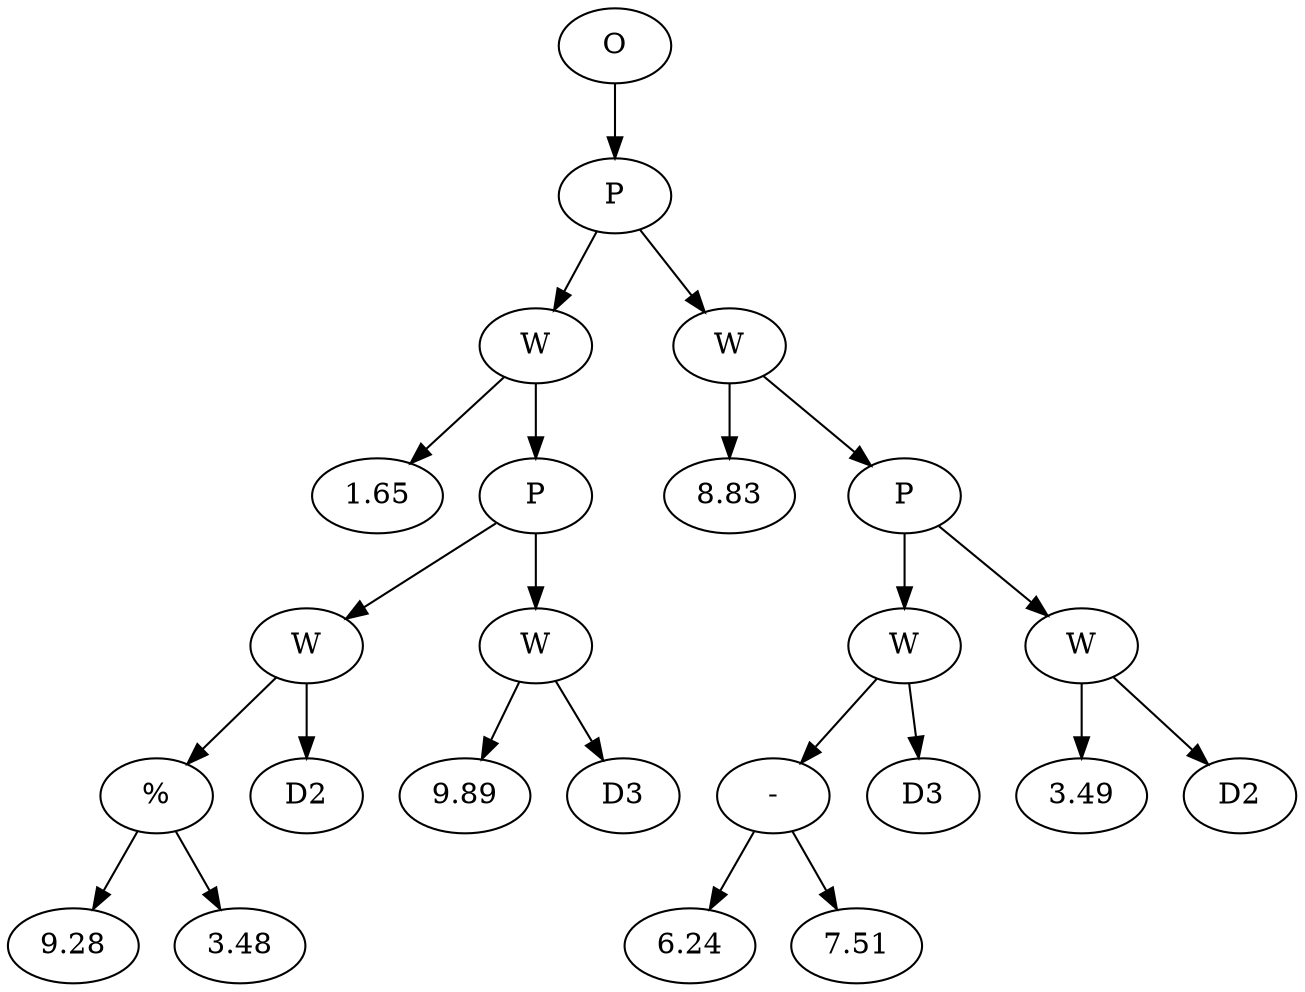 // Tree
digraph {
	98631 [label=O]
	98632 [label=P]
	98631 -> 98632
	98633 [label=W]
	98632 -> 98633
	98634 [label=1.65]
	98633 -> 98634
	98635 [label=P]
	98633 -> 98635
	98636 [label=W]
	98635 -> 98636
	98637 [label="%"]
	98636 -> 98637
	98638 [label=9.28]
	98637 -> 98638
	98639 [label=3.48]
	98637 -> 98639
	98640 [label=D2]
	98636 -> 98640
	98641 [label=W]
	98635 -> 98641
	98642 [label=9.89]
	98641 -> 98642
	98643 [label=D3]
	98641 -> 98643
	98644 [label=W]
	98632 -> 98644
	98645 [label=8.83]
	98644 -> 98645
	98646 [label=P]
	98644 -> 98646
	98647 [label=W]
	98646 -> 98647
	98648 [label="-"]
	98647 -> 98648
	98649 [label=6.24]
	98648 -> 98649
	98650 [label=7.51]
	98648 -> 98650
	98651 [label=D3]
	98647 -> 98651
	98652 [label=W]
	98646 -> 98652
	98653 [label=3.49]
	98652 -> 98653
	98654 [label=D2]
	98652 -> 98654
}
